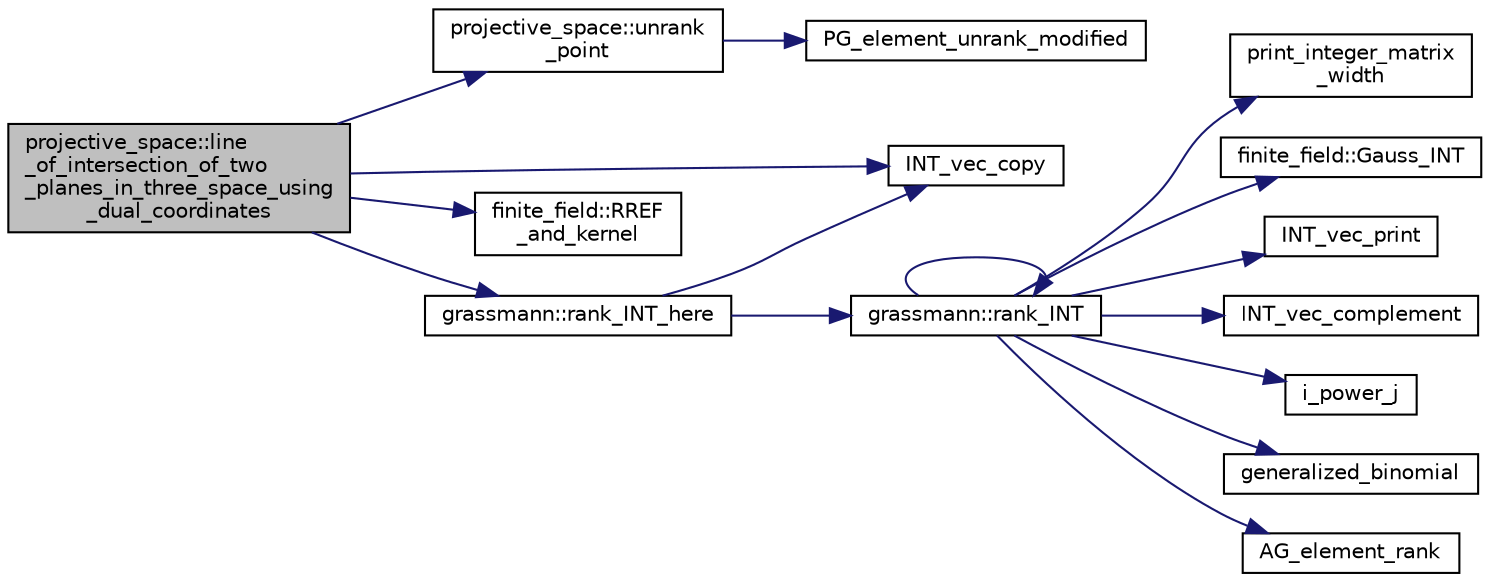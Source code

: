 digraph "projective_space::line_of_intersection_of_two_planes_in_three_space_using_dual_coordinates"
{
  edge [fontname="Helvetica",fontsize="10",labelfontname="Helvetica",labelfontsize="10"];
  node [fontname="Helvetica",fontsize="10",shape=record];
  rankdir="LR";
  Node2380 [label="projective_space::line\l_of_intersection_of_two\l_planes_in_three_space_using\l_dual_coordinates",height=0.2,width=0.4,color="black", fillcolor="grey75", style="filled", fontcolor="black"];
  Node2380 -> Node2381 [color="midnightblue",fontsize="10",style="solid",fontname="Helvetica"];
  Node2381 [label="projective_space::unrank\l_point",height=0.2,width=0.4,color="black", fillcolor="white", style="filled",URL="$d2/d17/classprojective__space.html#a3cb7917af4c5f1590b660d4bf907e0fa"];
  Node2381 -> Node2382 [color="midnightblue",fontsize="10",style="solid",fontname="Helvetica"];
  Node2382 [label="PG_element_unrank_modified",height=0.2,width=0.4,color="black", fillcolor="white", style="filled",URL="$d4/d67/geometry_8h.html#a83ae9b605d496f6a90345303f6efae64"];
  Node2380 -> Node2383 [color="midnightblue",fontsize="10",style="solid",fontname="Helvetica"];
  Node2383 [label="INT_vec_copy",height=0.2,width=0.4,color="black", fillcolor="white", style="filled",URL="$df/dbf/sajeeb_8_c.html#ac2d875e27e009af6ec04d17254d11075"];
  Node2380 -> Node2384 [color="midnightblue",fontsize="10",style="solid",fontname="Helvetica"];
  Node2384 [label="finite_field::RREF\l_and_kernel",height=0.2,width=0.4,color="black", fillcolor="white", style="filled",URL="$df/d5a/classfinite__field.html#afdf51a97d36ccddcf8f9f969c3a10ed8"];
  Node2380 -> Node2385 [color="midnightblue",fontsize="10",style="solid",fontname="Helvetica"];
  Node2385 [label="grassmann::rank_INT_here",height=0.2,width=0.4,color="black", fillcolor="white", style="filled",URL="$df/d02/classgrassmann.html#aaeab144aec85ec523f5a4d614a86d8d7"];
  Node2385 -> Node2383 [color="midnightblue",fontsize="10",style="solid",fontname="Helvetica"];
  Node2385 -> Node2386 [color="midnightblue",fontsize="10",style="solid",fontname="Helvetica"];
  Node2386 [label="grassmann::rank_INT",height=0.2,width=0.4,color="black", fillcolor="white", style="filled",URL="$df/d02/classgrassmann.html#a1fa95ce7ecebd48b04c7a0dc75491184"];
  Node2386 -> Node2387 [color="midnightblue",fontsize="10",style="solid",fontname="Helvetica"];
  Node2387 [label="print_integer_matrix\l_width",height=0.2,width=0.4,color="black", fillcolor="white", style="filled",URL="$d5/db4/io__and__os_8h.html#aa78f3e73fc2179251bd15adbcc31573f"];
  Node2386 -> Node2388 [color="midnightblue",fontsize="10",style="solid",fontname="Helvetica"];
  Node2388 [label="finite_field::Gauss_INT",height=0.2,width=0.4,color="black", fillcolor="white", style="filled",URL="$df/d5a/classfinite__field.html#adb676d2e80341b53751326e3a58beb11"];
  Node2386 -> Node2389 [color="midnightblue",fontsize="10",style="solid",fontname="Helvetica"];
  Node2389 [label="INT_vec_print",height=0.2,width=0.4,color="black", fillcolor="white", style="filled",URL="$df/dbf/sajeeb_8_c.html#a79a5901af0b47dd0d694109543c027fe"];
  Node2386 -> Node2390 [color="midnightblue",fontsize="10",style="solid",fontname="Helvetica"];
  Node2390 [label="INT_vec_complement",height=0.2,width=0.4,color="black", fillcolor="white", style="filled",URL="$d5/db4/io__and__os_8h.html#a2a0a724647575fcd3090c763985eb81a"];
  Node2386 -> Node2391 [color="midnightblue",fontsize="10",style="solid",fontname="Helvetica"];
  Node2391 [label="i_power_j",height=0.2,width=0.4,color="black", fillcolor="white", style="filled",URL="$de/dc5/algebra__and__number__theory_8h.html#a39b321523e8957d701618bb5cac542b5"];
  Node2386 -> Node2392 [color="midnightblue",fontsize="10",style="solid",fontname="Helvetica"];
  Node2392 [label="generalized_binomial",height=0.2,width=0.4,color="black", fillcolor="white", style="filled",URL="$d2/d7c/combinatorics_8_c.html#a24762dc22e45175d18ec1ec1d2556ae8"];
  Node2386 -> Node2386 [color="midnightblue",fontsize="10",style="solid",fontname="Helvetica"];
  Node2386 -> Node2393 [color="midnightblue",fontsize="10",style="solid",fontname="Helvetica"];
  Node2393 [label="AG_element_rank",height=0.2,width=0.4,color="black", fillcolor="white", style="filled",URL="$d4/d67/geometry_8h.html#ab2ac908d07dd8038fd996e26bdc75c17"];
}
